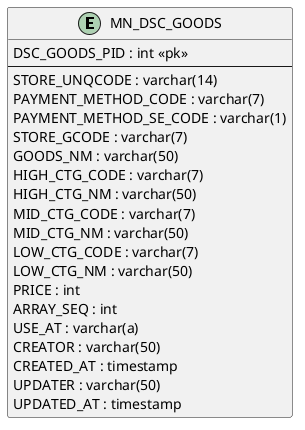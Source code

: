 @startuml

left to right direction

entity "MN_DSC_GOODS" as mnDscGoods {
  DSC_GOODS_PID : int <<pk>>
  --
  STORE_UNQCODE : varchar(14)
  PAYMENT_METHOD_CODE : varchar(7)
  PAYMENT_METHOD_SE_CODE : varchar(1)
  STORE_GCODE : varchar(7)
  GOODS_NM : varchar(50)
  HIGH_CTG_CODE : varchar(7)
  HIGH_CTG_NM : varchar(50)
  MID_CTG_CODE : varchar(7)
  MID_CTG_NM : varchar(50)
  LOW_CTG_CODE : varchar(7)
  LOW_CTG_NM : varchar(50)
  PRICE : int
  ARRAY_SEQ : int
  USE_AT : varchar(a)
  CREATOR : varchar(50)
  CREATED_AT : timestamp
  UPDATER : varchar(50)
  UPDATED_AT : timestamp
}

@enduml